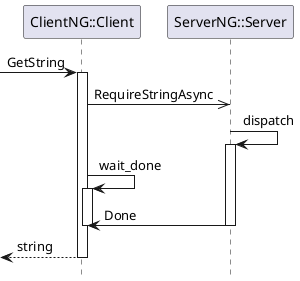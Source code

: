 @startuml

hide footbox

participant "ClientNG::Client" as client
participant "ServerNG::Server" as server

[->  client           : GetString
     activate client
     client ->> server : RequireStringAsync
    
               server -> server : dispatch
               activate server
    
     client -> client : wait_done
     activate client
     client <- server : Done
                     deactivate server
     deactivate client
[<-- client : string
     deactivate client

@enduml

